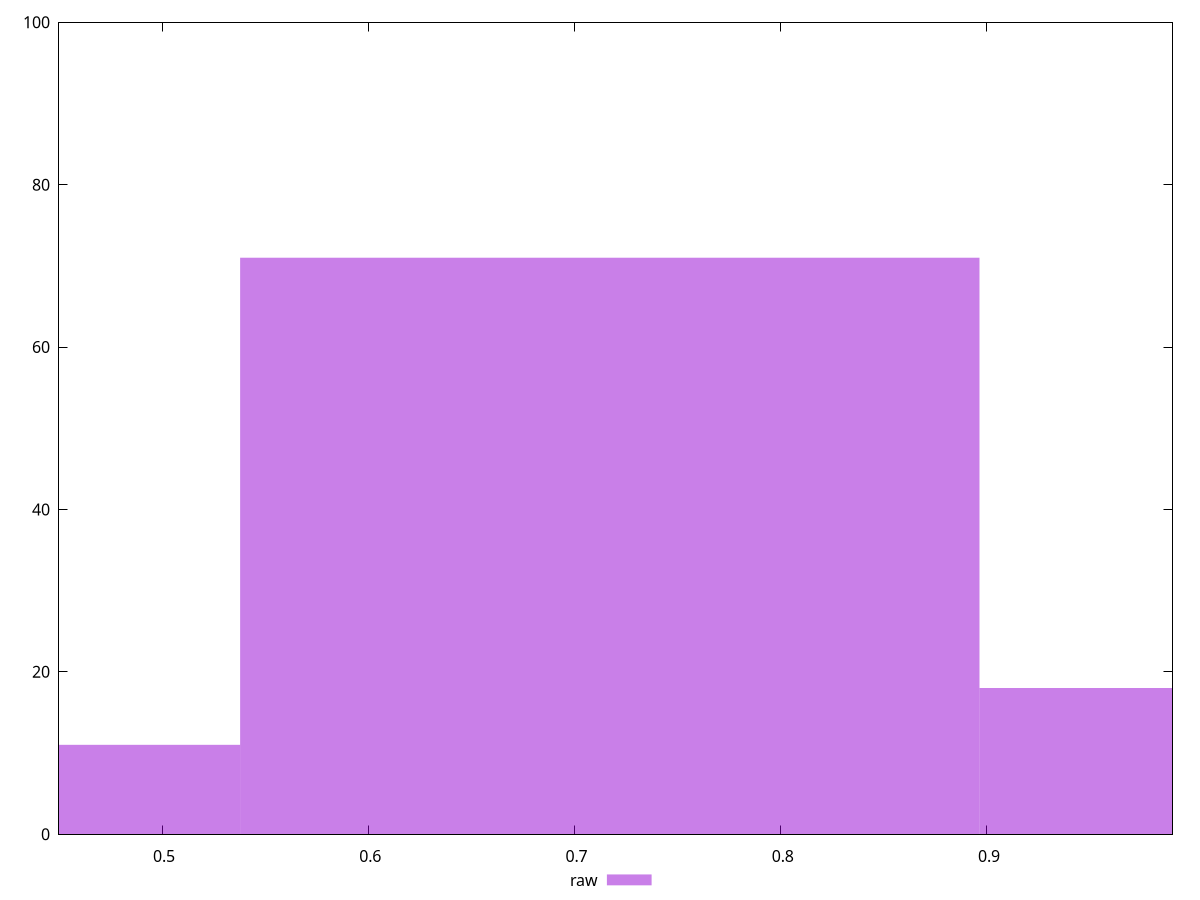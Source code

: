 reset

$raw <<EOF
0.7171191330292372 71
0.3585595665146186 11
1.0756786995438559 18
EOF

set key outside below
set boxwidth 0.3585595665146186
set xrange [0.45:0.99]
set yrange [0:100]
set trange [0:100]
set style fill transparent solid 0.5 noborder
set terminal svg size 640, 490 enhanced background rgb 'white'
set output "reports/report_00028_2021-02-24T12-49-42.674Z/meta/score/samples/card/raw/histogram.svg"

plot $raw title "raw" with boxes

reset
